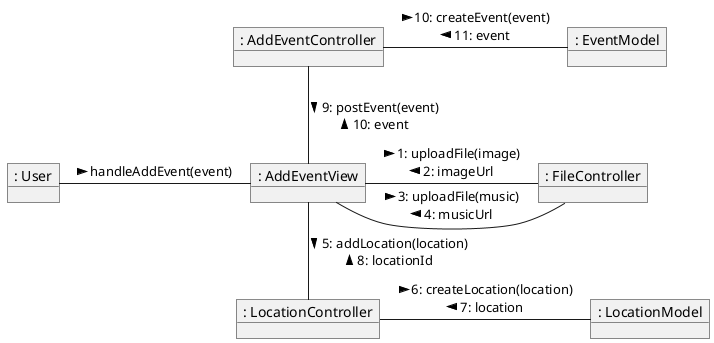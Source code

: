 @startuml analysisColaborationDiagramUC6
object ": User" as UserReg
object ": AddEventView" as AddEventView
object ": FileController" as FileController
object ": LocationController" as LocationController
object ": AddEventController" as AddEventController
object ": EventModel" as EventModel
object ": LocationModel" as LocationModel

UserReg -r- AddEventView : handleAddEvent(event) >
AddEventView -r- FileController: > 1: uploadFile(image) \n 2: imageUrl <
AddEventView -r- FileController: > 3: uploadFile(music) \n 4: musicUrl <
AddEventView -d- LocationController: > 5: addLocation(location) \n 8: locationId <
LocationController -r- LocationModel: > 6: createLocation(location) \n 7: location <
AddEventView -u- AddEventController: > 9: postEvent(event) \n 10: event <
AddEventController -r- EventModel: > 10: createEvent(event) \n 11: event <

@enduml